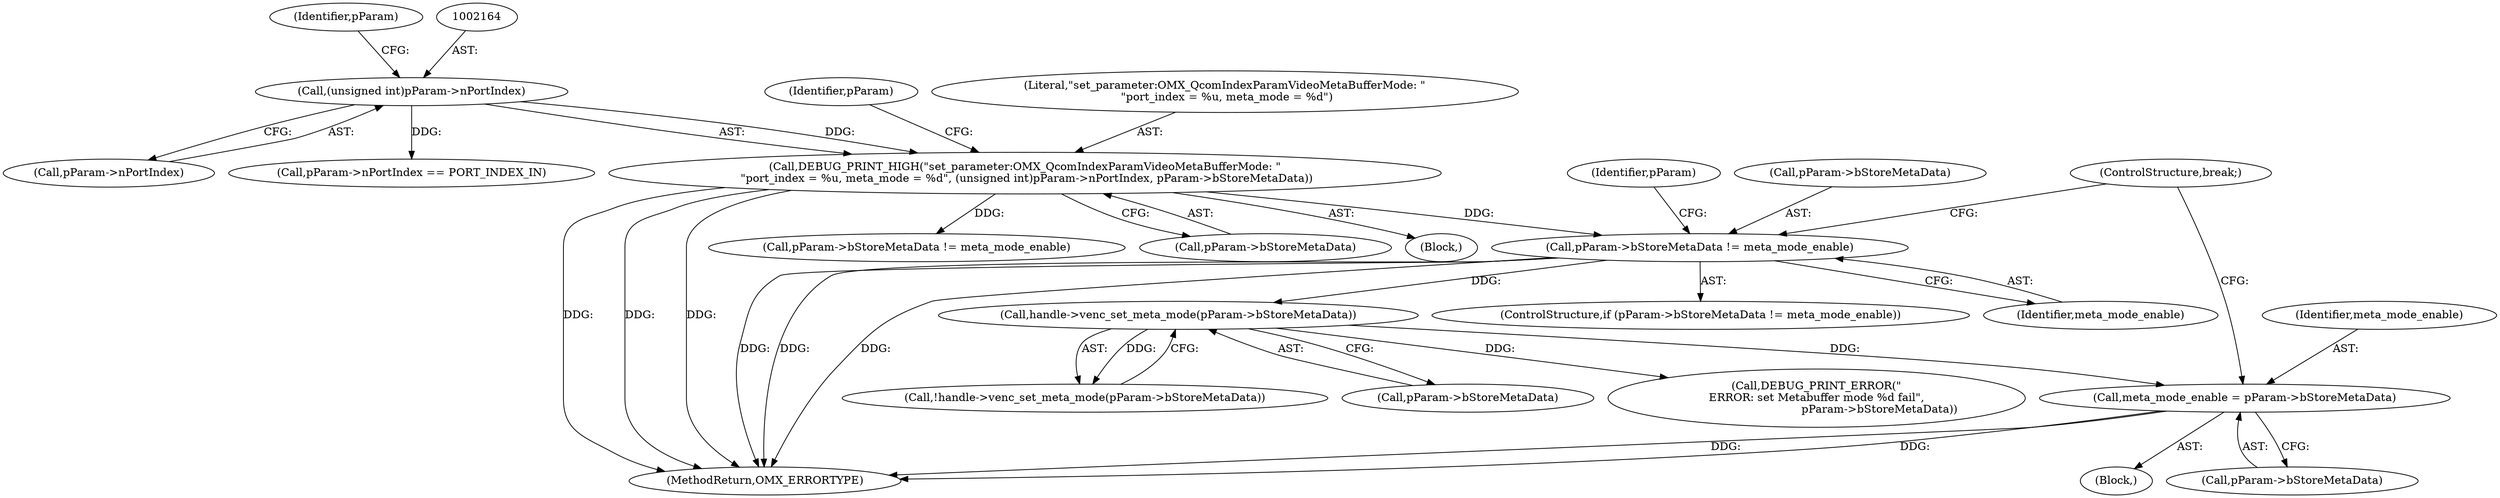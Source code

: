 digraph "0_Android_89913d7df36dbeb458ce165856bd6505a2ec647d_2@pointer" {
"1002275" [label="(Call,meta_mode_enable = pParam->bStoreMetaData)"];
"1002263" [label="(Call,handle->venc_set_meta_mode(pParam->bStoreMetaData))"];
"1002255" [label="(Call,pParam->bStoreMetaData != meta_mode_enable)"];
"1002161" [label="(Call,DEBUG_PRINT_HIGH(\"set_parameter:OMX_QcomIndexParamVideoMetaBufferMode: \"\n \"port_index = %u, meta_mode = %d\", (unsigned int)pParam->nPortIndex, pParam->bStoreMetaData))"];
"1002163" [label="(Call,(unsigned int)pParam->nPortIndex)"];
"1002265" [label="(Identifier,pParam)"];
"1002163" [label="(Call,(unsigned int)pParam->nPortIndex)"];
"1002179" [label="(Call,pParam->bStoreMetaData != meta_mode_enable)"];
"1002277" [label="(Call,pParam->bStoreMetaData)"];
"1002276" [label="(Identifier,meta_mode_enable)"];
"1002263" [label="(Call,handle->venc_set_meta_mode(pParam->bStoreMetaData))"];
"1002254" [label="(ControlStructure,if (pParam->bStoreMetaData != meta_mode_enable))"];
"1002165" [label="(Call,pParam->nPortIndex)"];
"1002174" [label="(Identifier,pParam)"];
"1002161" [label="(Call,DEBUG_PRINT_HIGH(\"set_parameter:OMX_QcomIndexParamVideoMetaBufferMode: \"\n \"port_index = %u, meta_mode = %d\", (unsigned int)pParam->nPortIndex, pParam->bStoreMetaData))"];
"1002259" [label="(Identifier,meta_mode_enable)"];
"1002162" [label="(Literal,\"set_parameter:OMX_QcomIndexParamVideoMetaBufferMode: \"\n \"port_index = %u, meta_mode = %d\")"];
"1002264" [label="(Call,pParam->bStoreMetaData)"];
"1002256" [label="(Call,pParam->bStoreMetaData)"];
"1002275" [label="(Call,meta_mode_enable = pParam->bStoreMetaData)"];
"1002262" [label="(Call,!handle->venc_set_meta_mode(pParam->bStoreMetaData))"];
"1002168" [label="(Call,pParam->bStoreMetaData)"];
"1002172" [label="(Call,pParam->nPortIndex == PORT_INDEX_IN)"];
"1002255" [label="(Call,pParam->bStoreMetaData != meta_mode_enable)"];
"1002151" [label="(Block,)"];
"1002951" [label="(MethodReturn,OMX_ERRORTYPE)"];
"1002287" [label="(ControlStructure,break;)"];
"1002169" [label="(Identifier,pParam)"];
"1002260" [label="(Block,)"];
"1002268" [label="(Call,DEBUG_PRINT_ERROR(\"\nERROR: set Metabuffer mode %d fail\",\n                                    pParam->bStoreMetaData))"];
"1002275" -> "1002260"  [label="AST: "];
"1002275" -> "1002277"  [label="CFG: "];
"1002276" -> "1002275"  [label="AST: "];
"1002277" -> "1002275"  [label="AST: "];
"1002287" -> "1002275"  [label="CFG: "];
"1002275" -> "1002951"  [label="DDG: "];
"1002275" -> "1002951"  [label="DDG: "];
"1002263" -> "1002275"  [label="DDG: "];
"1002263" -> "1002262"  [label="AST: "];
"1002263" -> "1002264"  [label="CFG: "];
"1002264" -> "1002263"  [label="AST: "];
"1002262" -> "1002263"  [label="CFG: "];
"1002263" -> "1002262"  [label="DDG: "];
"1002255" -> "1002263"  [label="DDG: "];
"1002263" -> "1002268"  [label="DDG: "];
"1002255" -> "1002254"  [label="AST: "];
"1002255" -> "1002259"  [label="CFG: "];
"1002256" -> "1002255"  [label="AST: "];
"1002259" -> "1002255"  [label="AST: "];
"1002265" -> "1002255"  [label="CFG: "];
"1002287" -> "1002255"  [label="CFG: "];
"1002255" -> "1002951"  [label="DDG: "];
"1002255" -> "1002951"  [label="DDG: "];
"1002255" -> "1002951"  [label="DDG: "];
"1002161" -> "1002255"  [label="DDG: "];
"1002161" -> "1002151"  [label="AST: "];
"1002161" -> "1002168"  [label="CFG: "];
"1002162" -> "1002161"  [label="AST: "];
"1002163" -> "1002161"  [label="AST: "];
"1002168" -> "1002161"  [label="AST: "];
"1002174" -> "1002161"  [label="CFG: "];
"1002161" -> "1002951"  [label="DDG: "];
"1002161" -> "1002951"  [label="DDG: "];
"1002161" -> "1002951"  [label="DDG: "];
"1002163" -> "1002161"  [label="DDG: "];
"1002161" -> "1002179"  [label="DDG: "];
"1002163" -> "1002165"  [label="CFG: "];
"1002164" -> "1002163"  [label="AST: "];
"1002165" -> "1002163"  [label="AST: "];
"1002169" -> "1002163"  [label="CFG: "];
"1002163" -> "1002172"  [label="DDG: "];
}
